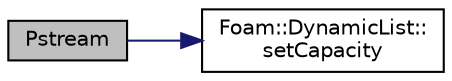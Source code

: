 digraph "Pstream"
{
  bgcolor="transparent";
  edge [fontname="Helvetica",fontsize="10",labelfontname="Helvetica",labelfontsize="10"];
  node [fontname="Helvetica",fontsize="10",shape=record];
  rankdir="LR";
  Node1 [label="Pstream",height=0.2,width=0.4,color="black", fillcolor="grey75", style="filled" fontcolor="black"];
  Node1 -> Node2 [color="midnightblue",fontsize="10",style="solid",fontname="Helvetica"];
  Node2 [label="Foam::DynamicList::\lsetCapacity",height=0.2,width=0.4,color="black",URL="$classFoam_1_1DynamicList.html#ad4a4afb7d3154a5a20e8ef0292655f60",tooltip="Alter the size of the underlying storage. "];
}
